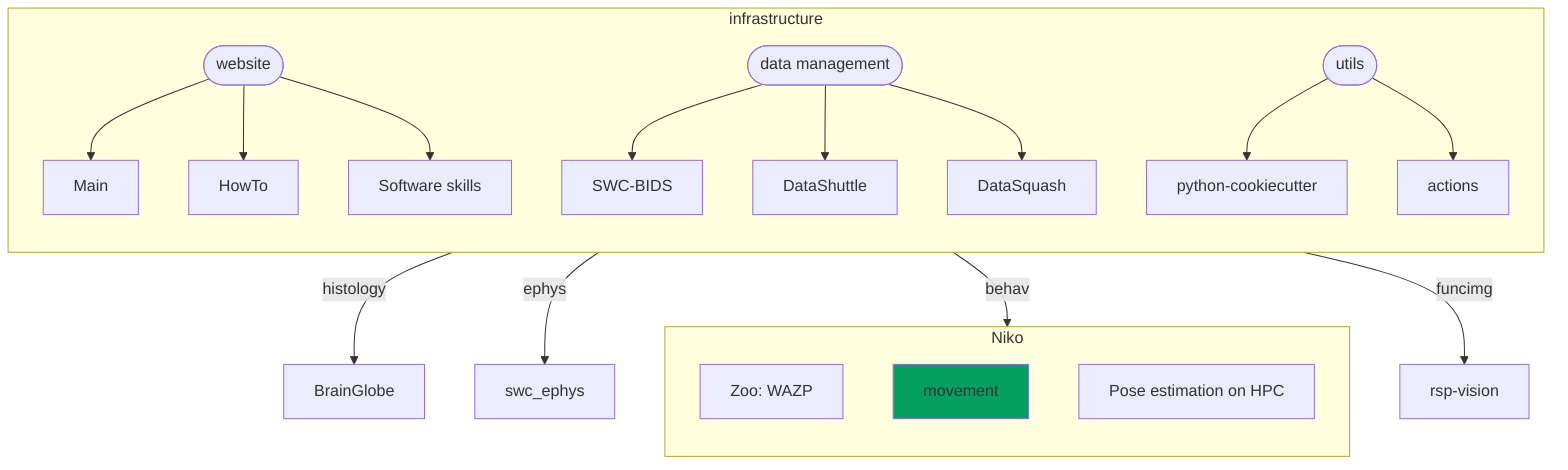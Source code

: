 flowchart TB

    classDef emphasis fill:#03A062;

    subgraph infrastructure
    direction TB
    website([website]) --> Main & HowTo & Skills[Software skills]
    data([data management]) --> SWC-BIDS & DataShuttle & DataSquash
    utils([utils]) --> python-cookiecutter & actions
    end


    subgraph Niko
    direction TB
    zoo["Zoo: WAZP"]
    movement
    pose["Pose estimation on HPC"]
    end
    class movement emphasis

    infrastructure --> |histology| BrainGlobe 
    infrastructure -->|ephys| swc_ephys
    infrastructure -->|behav| Niko
    infrastructure -->|funcimg| rsp-vision